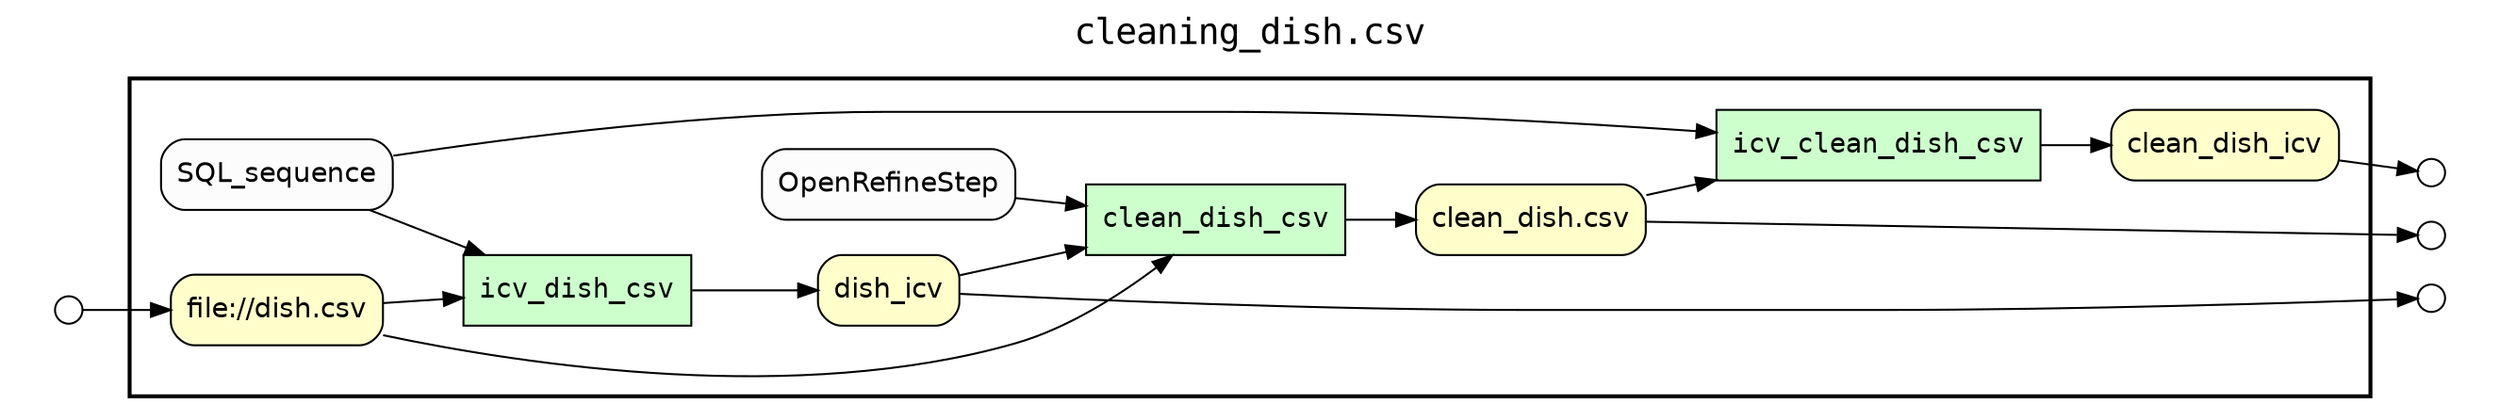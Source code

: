 digraph Workflow {
rankdir=LR
fontname=Courier; fontsize=18; labelloc=t
label="cleaning_dish.csv"
subgraph cluster_workflow_box_outer { label=""; color=black; penwidth=2
subgraph cluster_workflow_box_inner { label=""; color=white
node[shape=box style=filled fillcolor="#CCFFCC" peripheries=1 fontname=Courier]
icv_dish_csv
clean_dish_csv
icv_clean_dish_csv
node[shape=box style="rounded,filled" fillcolor="#FFFFCC" peripheries=1 fontname=Helvetica]
"clean_dish.csv"
dish_icv
clean_dish_icv
"dish.csv" [label="file://dish.csv"]
node[shape=box style="rounded,filled" fillcolor="#FCFCFC" peripheries=1 fontname=Helvetica]
icv_dish_csv -> dish_icv
SQL_sequence -> icv_dish_csv
"dish.csv" -> icv_dish_csv
clean_dish_csv -> "clean_dish.csv"
OpenRefineStep -> clean_dish_csv
"dish.csv" -> clean_dish_csv
dish_icv -> clean_dish_csv
icv_clean_dish_csv -> clean_dish_icv
SQL_sequence -> icv_clean_dish_csv
"clean_dish.csv" -> icv_clean_dish_csv
}}
subgraph cluster_input_ports_group_outer { label=""; color=white
subgraph cluster_input_ports_group_inner { label=""; color=white
node[shape=circle style="rounded,filled" fillcolor="#FFFFFF" peripheries=1 fontname=Helvetica width=0.2]
"dish.csv_input_port" [label=""]
}}
subgraph cluster_output_ports_group_outer { label=""; color=white
subgraph cluster_output_ports_group_inner { label=""; color=white
node[shape=circle style="rounded,filled" fillcolor="#FFFFFF" peripheries=1 fontname=Helvetica width=0.2]
"clean_dish.csv_output_port" [label=""]
dish_icv_output_port [label=""]
clean_dish_icv_output_port [label=""]
}}
"dish.csv_input_port" -> "dish.csv"
"clean_dish.csv" -> "clean_dish.csv_output_port"
dish_icv -> dish_icv_output_port
clean_dish_icv -> clean_dish_icv_output_port
}
